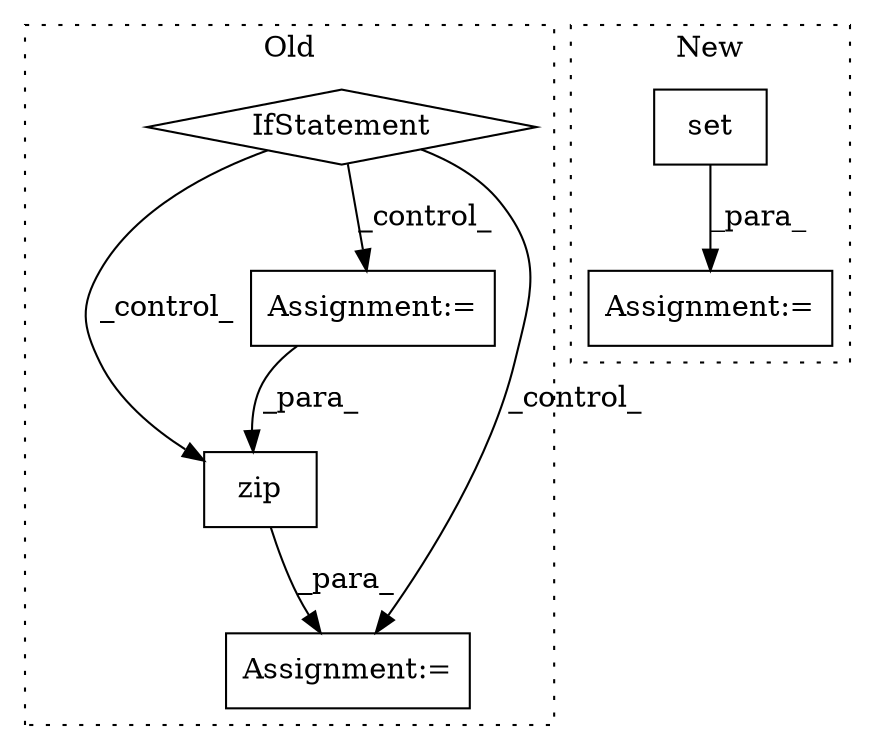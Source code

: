 digraph G {
subgraph cluster0 {
1 [label="zip" a="32" s="5947,5983" l="4,1" shape="box"];
4 [label="Assignment:=" a="7" s="5688" l="1" shape="box"];
5 [label="Assignment:=" a="7" s="5590" l="8" shape="box"];
6 [label="IfStatement" a="25" s="5532,5562" l="4,2" shape="diamond"];
label = "Old";
style="dotted";
}
subgraph cluster1 {
2 [label="set" a="32" s="3438" l="5" shape="box"];
3 [label="Assignment:=" a="7" s="3437" l="1" shape="box"];
label = "New";
style="dotted";
}
1 -> 4 [label="_para_"];
2 -> 3 [label="_para_"];
5 -> 1 [label="_para_"];
6 -> 1 [label="_control_"];
6 -> 4 [label="_control_"];
6 -> 5 [label="_control_"];
}